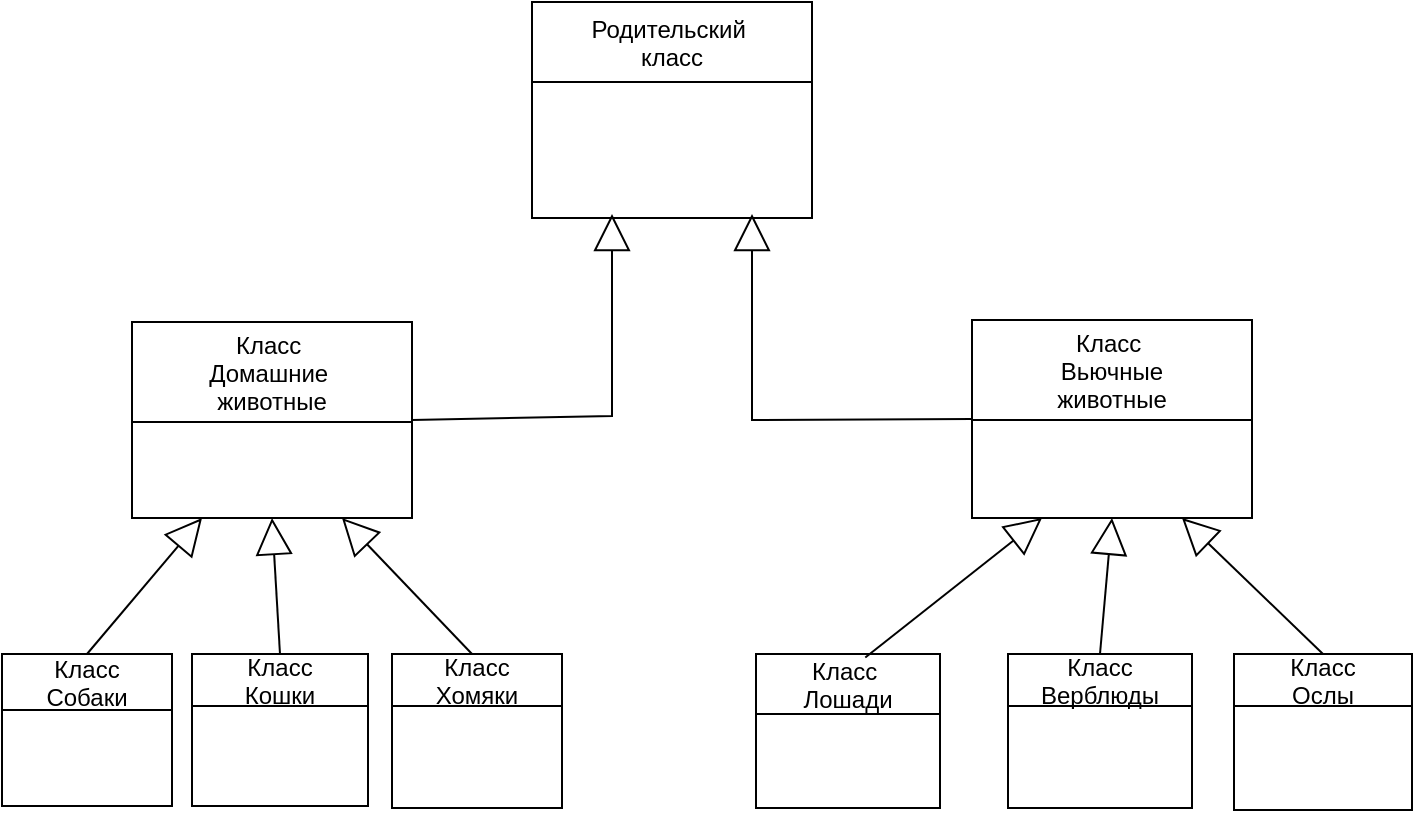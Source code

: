 <mxfile version="23.1.0" type="device">
  <diagram id="dT4_UAJD9KKSV2xhyDcy" name="Страница 1">
    <mxGraphModel dx="832" dy="481" grid="0" gridSize="10" guides="1" tooltips="1" connect="1" arrows="1" fold="1" page="0" pageScale="1" pageWidth="827" pageHeight="1169" math="0" shadow="0">
      <root>
        <mxCell id="0" />
        <mxCell id="1" parent="0" />
        <mxCell id="fX8kSdaLMVLi7RoWcLNR-1" value="Родительский &#xa;класс" style="swimlane;fontStyle=0;childLayout=stackLayout;horizontal=1;startSize=40;fillColor=none;horizontalStack=0;resizeParent=1;resizeParentMax=0;resizeLast=0;collapsible=1;marginBottom=0;" parent="1" vertex="1">
          <mxGeometry x="290" y="4" width="140" height="108" as="geometry" />
        </mxCell>
        <mxCell id="fX8kSdaLMVLi7RoWcLNR-5" value="Класс &#xa;Домашние &#xa;животные" style="swimlane;fontStyle=0;childLayout=stackLayout;horizontal=1;startSize=50;fillColor=none;horizontalStack=0;resizeParent=1;resizeParentMax=0;resizeLast=0;collapsible=1;marginBottom=0;" parent="1" vertex="1">
          <mxGeometry x="90" y="164" width="140" height="98" as="geometry" />
        </mxCell>
        <mxCell id="fX8kSdaLMVLi7RoWcLNR-9" value="Класс &#xa;Вьючные&#xa;животные" style="swimlane;fontStyle=0;childLayout=stackLayout;horizontal=1;startSize=50;fillColor=none;horizontalStack=0;resizeParent=1;resizeParentMax=0;resizeLast=0;collapsible=1;marginBottom=0;" parent="1" vertex="1">
          <mxGeometry x="510" y="163" width="140" height="99" as="geometry" />
        </mxCell>
        <mxCell id="fX8kSdaLMVLi7RoWcLNR-13" value="" style="endArrow=block;endSize=16;endFill=0;html=1;rounded=0;exitX=1;exitY=0.5;exitDx=0;exitDy=0;" parent="1" source="fX8kSdaLMVLi7RoWcLNR-5" edge="1">
          <mxGeometry width="160" relative="1" as="geometry">
            <mxPoint x="243" y="219" as="sourcePoint" />
            <mxPoint x="330" y="110" as="targetPoint" />
            <Array as="points">
              <mxPoint x="330" y="211" />
              <mxPoint x="330" y="160" />
            </Array>
          </mxGeometry>
        </mxCell>
        <mxCell id="fX8kSdaLMVLi7RoWcLNR-14" value="" style="endArrow=block;endSize=16;endFill=0;html=1;rounded=0;exitX=0;exitY=0.5;exitDx=0;exitDy=0;" parent="1" source="fX8kSdaLMVLi7RoWcLNR-9" edge="1">
          <mxGeometry x="-0.105" y="3" width="160" relative="1" as="geometry">
            <mxPoint x="495" y="218" as="sourcePoint" />
            <mxPoint x="400" y="110" as="targetPoint" />
            <Array as="points">
              <mxPoint x="400" y="213" />
              <mxPoint x="400" y="160" />
            </Array>
            <mxPoint as="offset" />
          </mxGeometry>
        </mxCell>
        <mxCell id="fX8kSdaLMVLi7RoWcLNR-15" value="Класс&#xa;Собаки" style="swimlane;fontStyle=0;childLayout=stackLayout;horizontal=1;startSize=28;fillColor=none;horizontalStack=0;resizeParent=1;resizeParentMax=0;resizeLast=0;collapsible=1;marginBottom=0;" parent="1" vertex="1">
          <mxGeometry x="25" y="330" width="85" height="76" as="geometry" />
        </mxCell>
        <mxCell id="fX8kSdaLMVLi7RoWcLNR-19" value="Класс&#xa;Кошки" style="swimlane;fontStyle=0;childLayout=stackLayout;horizontal=1;startSize=26;fillColor=none;horizontalStack=0;resizeParent=1;resizeParentMax=0;resizeLast=0;collapsible=1;marginBottom=0;" parent="1" vertex="1">
          <mxGeometry x="120" y="330" width="88" height="76" as="geometry" />
        </mxCell>
        <mxCell id="fX8kSdaLMVLi7RoWcLNR-20" value="Класс&#xa;Хомяки" style="swimlane;fontStyle=0;childLayout=stackLayout;horizontal=1;startSize=26;fillColor=none;horizontalStack=0;resizeParent=1;resizeParentMax=0;resizeLast=0;collapsible=1;marginBottom=0;" parent="1" vertex="1">
          <mxGeometry x="220" y="330" width="85" height="77" as="geometry" />
        </mxCell>
        <mxCell id="fX8kSdaLMVLi7RoWcLNR-26" value="" style="endArrow=block;endSize=16;endFill=0;html=1;rounded=0;entryX=0.75;entryY=1;entryDx=0;entryDy=0;" parent="fX8kSdaLMVLi7RoWcLNR-20" target="fX8kSdaLMVLi7RoWcLNR-5" edge="1">
          <mxGeometry width="160" relative="1" as="geometry">
            <mxPoint x="40" as="sourcePoint" />
            <mxPoint x="200" as="targetPoint" />
          </mxGeometry>
        </mxCell>
        <mxCell id="fX8kSdaLMVLi7RoWcLNR-21" value="Класс&#xa;Верблюды" style="swimlane;fontStyle=0;childLayout=stackLayout;horizontal=1;startSize=26;fillColor=none;horizontalStack=0;resizeParent=1;resizeParentMax=0;resizeLast=0;collapsible=1;marginBottom=0;" parent="1" vertex="1">
          <mxGeometry x="528" y="330" width="92" height="77" as="geometry" />
        </mxCell>
        <mxCell id="fX8kSdaLMVLi7RoWcLNR-22" value="Класс&#xa;Ослы" style="swimlane;fontStyle=0;childLayout=stackLayout;horizontal=1;startSize=26;fillColor=none;horizontalStack=0;resizeParent=1;resizeParentMax=0;resizeLast=0;collapsible=1;marginBottom=0;" parent="1" vertex="1">
          <mxGeometry x="641" y="330" width="89" height="78" as="geometry" />
        </mxCell>
        <mxCell id="fX8kSdaLMVLi7RoWcLNR-23" value="Класс &#xa;Лошади" style="swimlane;fontStyle=0;childLayout=stackLayout;horizontal=1;startSize=30;fillColor=none;horizontalStack=0;resizeParent=1;resizeParentMax=0;resizeLast=0;collapsible=1;marginBottom=0;" parent="1" vertex="1">
          <mxGeometry x="402" y="330" width="92" height="77" as="geometry" />
        </mxCell>
        <mxCell id="fX8kSdaLMVLi7RoWcLNR-24" value="" style="endArrow=block;endSize=16;endFill=0;html=1;rounded=0;exitX=0.5;exitY=0;exitDx=0;exitDy=0;entryX=0.25;entryY=1;entryDx=0;entryDy=0;" parent="1" source="fX8kSdaLMVLi7RoWcLNR-15" target="fX8kSdaLMVLi7RoWcLNR-5" edge="1">
          <mxGeometry width="160" relative="1" as="geometry">
            <mxPoint x="330" y="360" as="sourcePoint" />
            <mxPoint x="490" y="360" as="targetPoint" />
          </mxGeometry>
        </mxCell>
        <mxCell id="fX8kSdaLMVLi7RoWcLNR-25" value="" style="endArrow=block;endSize=16;endFill=0;html=1;rounded=0;exitX=0.594;exitY=0.023;exitDx=0;exitDy=0;exitPerimeter=0;entryX=0.25;entryY=1;entryDx=0;entryDy=0;" parent="1" source="fX8kSdaLMVLi7RoWcLNR-23" target="fX8kSdaLMVLi7RoWcLNR-9" edge="1">
          <mxGeometry width="160" relative="1" as="geometry">
            <mxPoint x="330" y="360" as="sourcePoint" />
            <mxPoint x="490" y="360" as="targetPoint" />
          </mxGeometry>
        </mxCell>
        <mxCell id="fX8kSdaLMVLi7RoWcLNR-27" value="" style="endArrow=block;endSize=16;endFill=0;html=1;rounded=0;exitX=0.5;exitY=0;exitDx=0;exitDy=0;entryX=0.5;entryY=1;entryDx=0;entryDy=0;" parent="1" source="fX8kSdaLMVLi7RoWcLNR-19" target="fX8kSdaLMVLi7RoWcLNR-5" edge="1">
          <mxGeometry width="160" relative="1" as="geometry">
            <mxPoint x="330" y="360" as="sourcePoint" />
            <mxPoint x="490" y="360" as="targetPoint" />
          </mxGeometry>
        </mxCell>
        <mxCell id="fX8kSdaLMVLi7RoWcLNR-28" value="" style="endArrow=block;endSize=16;endFill=0;html=1;rounded=0;exitX=0.5;exitY=0;exitDx=0;exitDy=0;entryX=0.75;entryY=1;entryDx=0;entryDy=0;" parent="1" source="fX8kSdaLMVLi7RoWcLNR-22" target="fX8kSdaLMVLi7RoWcLNR-9" edge="1">
          <mxGeometry width="160" relative="1" as="geometry">
            <mxPoint x="330" y="360" as="sourcePoint" />
            <mxPoint x="490" y="360" as="targetPoint" />
          </mxGeometry>
        </mxCell>
        <mxCell id="fX8kSdaLMVLi7RoWcLNR-29" value="" style="endArrow=block;endSize=16;endFill=0;html=1;rounded=0;exitX=0.5;exitY=0;exitDx=0;exitDy=0;entryX=0.5;entryY=1;entryDx=0;entryDy=0;" parent="1" source="fX8kSdaLMVLi7RoWcLNR-21" target="fX8kSdaLMVLi7RoWcLNR-9" edge="1">
          <mxGeometry width="160" relative="1" as="geometry">
            <mxPoint x="330" y="360" as="sourcePoint" />
            <mxPoint x="490" y="360" as="targetPoint" />
          </mxGeometry>
        </mxCell>
      </root>
    </mxGraphModel>
  </diagram>
</mxfile>
